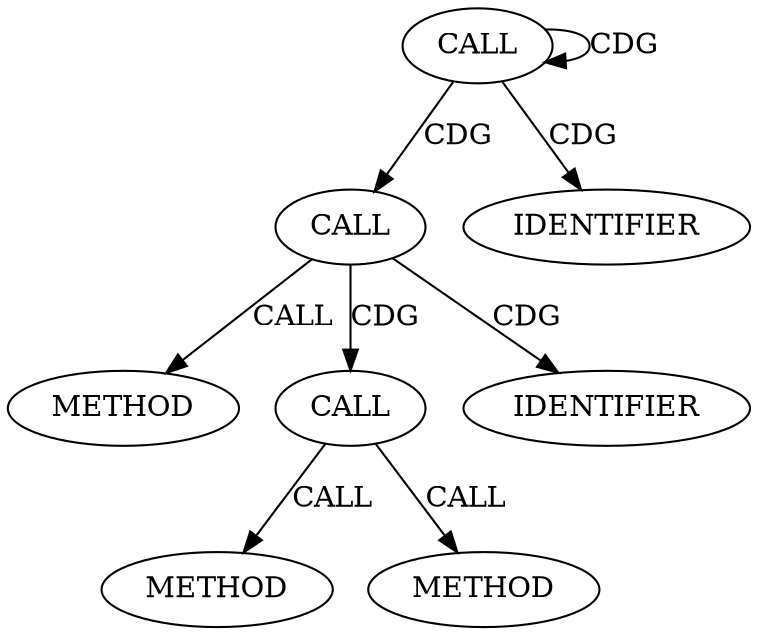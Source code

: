 digraph "" {
	node [label="\N"];
	5028	[ARGUMENT_INDEX=-1,
		CODE="nvmet_tcp_need_data_in(cmd)",
		COLUMN_NUMBER=7,
		DISPATCH_TYPE=STATIC_DISPATCH,
		LINE_NUMBER=1585,
		METHOD_FULL_NAME=nvmet_tcp_need_data_in,
		NAME=nvmet_tcp_need_data_in,
		ORDER=1,
		TYPE_FULL_NAME="<empty>",
		filename="tcp.c",
		label=CALL];
	347	[AST_PARENT_FULL_NAME="tcp.c:<global>",
		AST_PARENT_TYPE=TYPE_DECL,
		CODE="static inline bool nvmet_tcp_need_data_in(struct nvmet_tcp_cmd *cmd)
{
	return nvmet_tcp_has_data_in(cmd) && !cmd->req.cqe->status;
}",
		COLUMN_NUMBER=1,
		COLUMN_NUMBER_END=1,
		FILENAME="tcp.c",
		FULL_NAME=nvmet_tcp_need_data_in,
		IS_EXTERNAL=false,
		LINE_NUMBER=238,
		LINE_NUMBER_END=241,
		NAME=nvmet_tcp_need_data_in,
		ORDER=30,
		SIGNATURE="bool nvmet_tcp_need_data_in (nvmet_tcp_cmd*)",
		filename="tcp.c",
		label=METHOD];
	5028 -> 347	[label=CALL];
	5031	[ARGUMENT_INDEX=1,
		CODE="nvmet_tcp_free_cmd_buffers(cmd)",
		COLUMN_NUMBER=4,
		DISPATCH_TYPE=STATIC_DISPATCH,
		LINE_NUMBER=1586,
		METHOD_FULL_NAME=nvmet_tcp_free_cmd_buffers,
		NAME=nvmet_tcp_free_cmd_buffers,
		ORDER=1,
		TYPE_FULL_NAME="<empty>",
		filename="tcp.c",
		label=CALL];
	5028 -> 5031	[label=CDG];
	5032	[ARGUMENT_INDEX=1,
		CODE=cmd,
		COLUMN_NUMBER=31,
		LINE_NUMBER=1586,
		NAME=cmd,
		ORDER=1,
		TYPE_FULL_NAME="nvmet_tcp_cmd*",
		filename="tcp.c",
		label=IDENTIFIER];
	5028 -> 5032	[label=CDG];
	299	[AST_PARENT_FULL_NAME="tcp.c:<global>",
		AST_PARENT_TYPE=TYPE_DECL,
		CODE="static void nvmet_tcp_free_cmd_buffers(struct nvmet_tcp_cmd *cmd);",
		COLUMN_NUMBER=13,
		COLUMN_NUMBER_END=65,
		FILENAME="tcp.c",
		FULL_NAME=nvmet_tcp_free_cmd_buffers,
		IS_EXTERNAL=false,
		LINE_NUMBER=219,
		LINE_NUMBER_END=219,
		NAME=nvmet_tcp_free_cmd_buffers,
		ORDER=27,
		SIGNATURE="void nvmet_tcp_free_cmd_buffers (nvmet_tcp_cmd*)",
		filename="tcp.c",
		label=METHOD];
	5031 -> 299	[label=CALL];
	682	[AST_PARENT_FULL_NAME="tcp.c:<global>",
		AST_PARENT_TYPE=TYPE_DECL,
		CODE="static void nvmet_tcp_free_cmd_buffers(struct nvmet_tcp_cmd *cmd)
{
	kfree(cmd->iov);
	sgl_free(cmd->req.sg);
	cmd->iov = NULL;
	\
cmd->req.sg = NULL;
}",
		COLUMN_NUMBER=1,
		COLUMN_NUMBER_END=1,
		FILENAME="tcp.c",
		FULL_NAME=nvmet_tcp_free_cmd_buffers,
		IS_EXTERNAL=false,
		LINE_NUMBER=351,
		LINE_NUMBER_END=357,
		NAME=nvmet_tcp_free_cmd_buffers,
		ORDER=41,
		SIGNATURE="void nvmet_tcp_free_cmd_buffers (nvmet_tcp_cmd*)",
		filename="tcp.c",
		label=METHOD];
	5031 -> 682	[label=CALL];
	5016	[ARGUMENT_INDEX=2,
		CODE="i < queue->nr_cmds",
		COLUMN_NUMBER=14,
		DISPATCH_TYPE=STATIC_DISPATCH,
		LINE_NUMBER=1584,
		METHOD_FULL_NAME="<operator>.lessThan",
		NAME="<operator>.lessThan",
		ORDER=2,
		TYPE_FULL_NAME="<empty>",
		filename="tcp.c",
		label=CALL];
	5016 -> 5028	[label=CDG];
	5016 -> 5016	[label=CDG];
	5029	[ARGUMENT_INDEX=1,
		CODE=cmd,
		COLUMN_NUMBER=30,
		LINE_NUMBER=1585,
		NAME=cmd,
		ORDER=1,
		TYPE_FULL_NAME="nvmet_tcp_cmd*",
		filename="tcp.c",
		label=IDENTIFIER];
	5016 -> 5029	[label=CDG];
}
